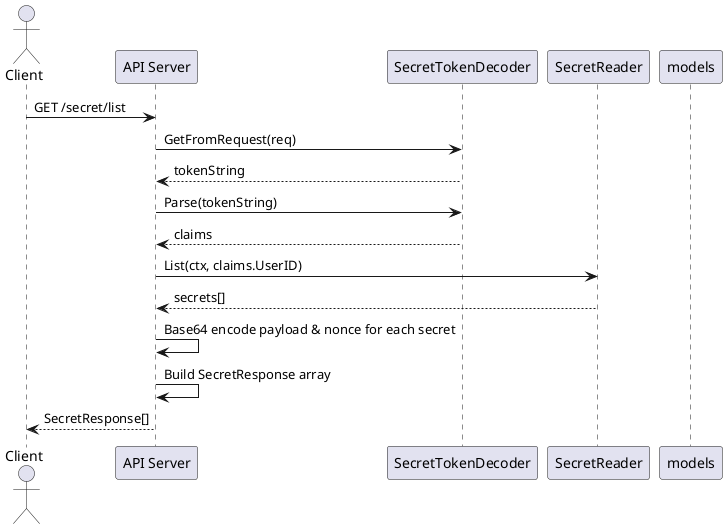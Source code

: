 @startuml
actor Client
participant "API Server" as Server
participant SecretTokenDecoder
participant SecretReader
participant models

Client -> Server: GET /secret/list
Server -> SecretTokenDecoder: GetFromRequest(req)
SecretTokenDecoder --> Server: tokenString

Server -> SecretTokenDecoder: Parse(tokenString)
SecretTokenDecoder --> Server: claims

Server -> SecretReader: List(ctx, claims.UserID)
SecretReader --> Server: secrets[]

Server -> Server: Base64 encode payload & nonce for each secret
Server -> Server: Build SecretResponse array
Server --> Client: SecretResponse[]
@enduml